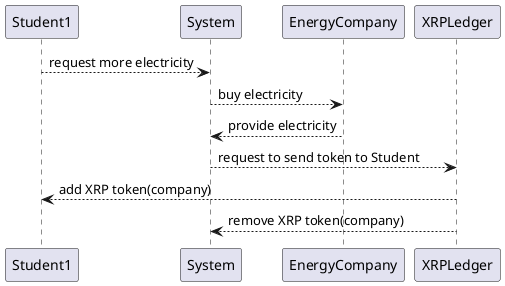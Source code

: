 @startuml sequence
participant Student1 as st1
participant System as sys
participant EnergyCompany as ec
participant XRPLedger as xl

st1 --> sys : request more electricity
sys --> ec : buy electricity
ec --> sys : provide electricity
sys --> xl : request to send token to Student 
xl --> st1 : add XRP token(company)
xl --> sys : remove XRP token(company)

@enduml